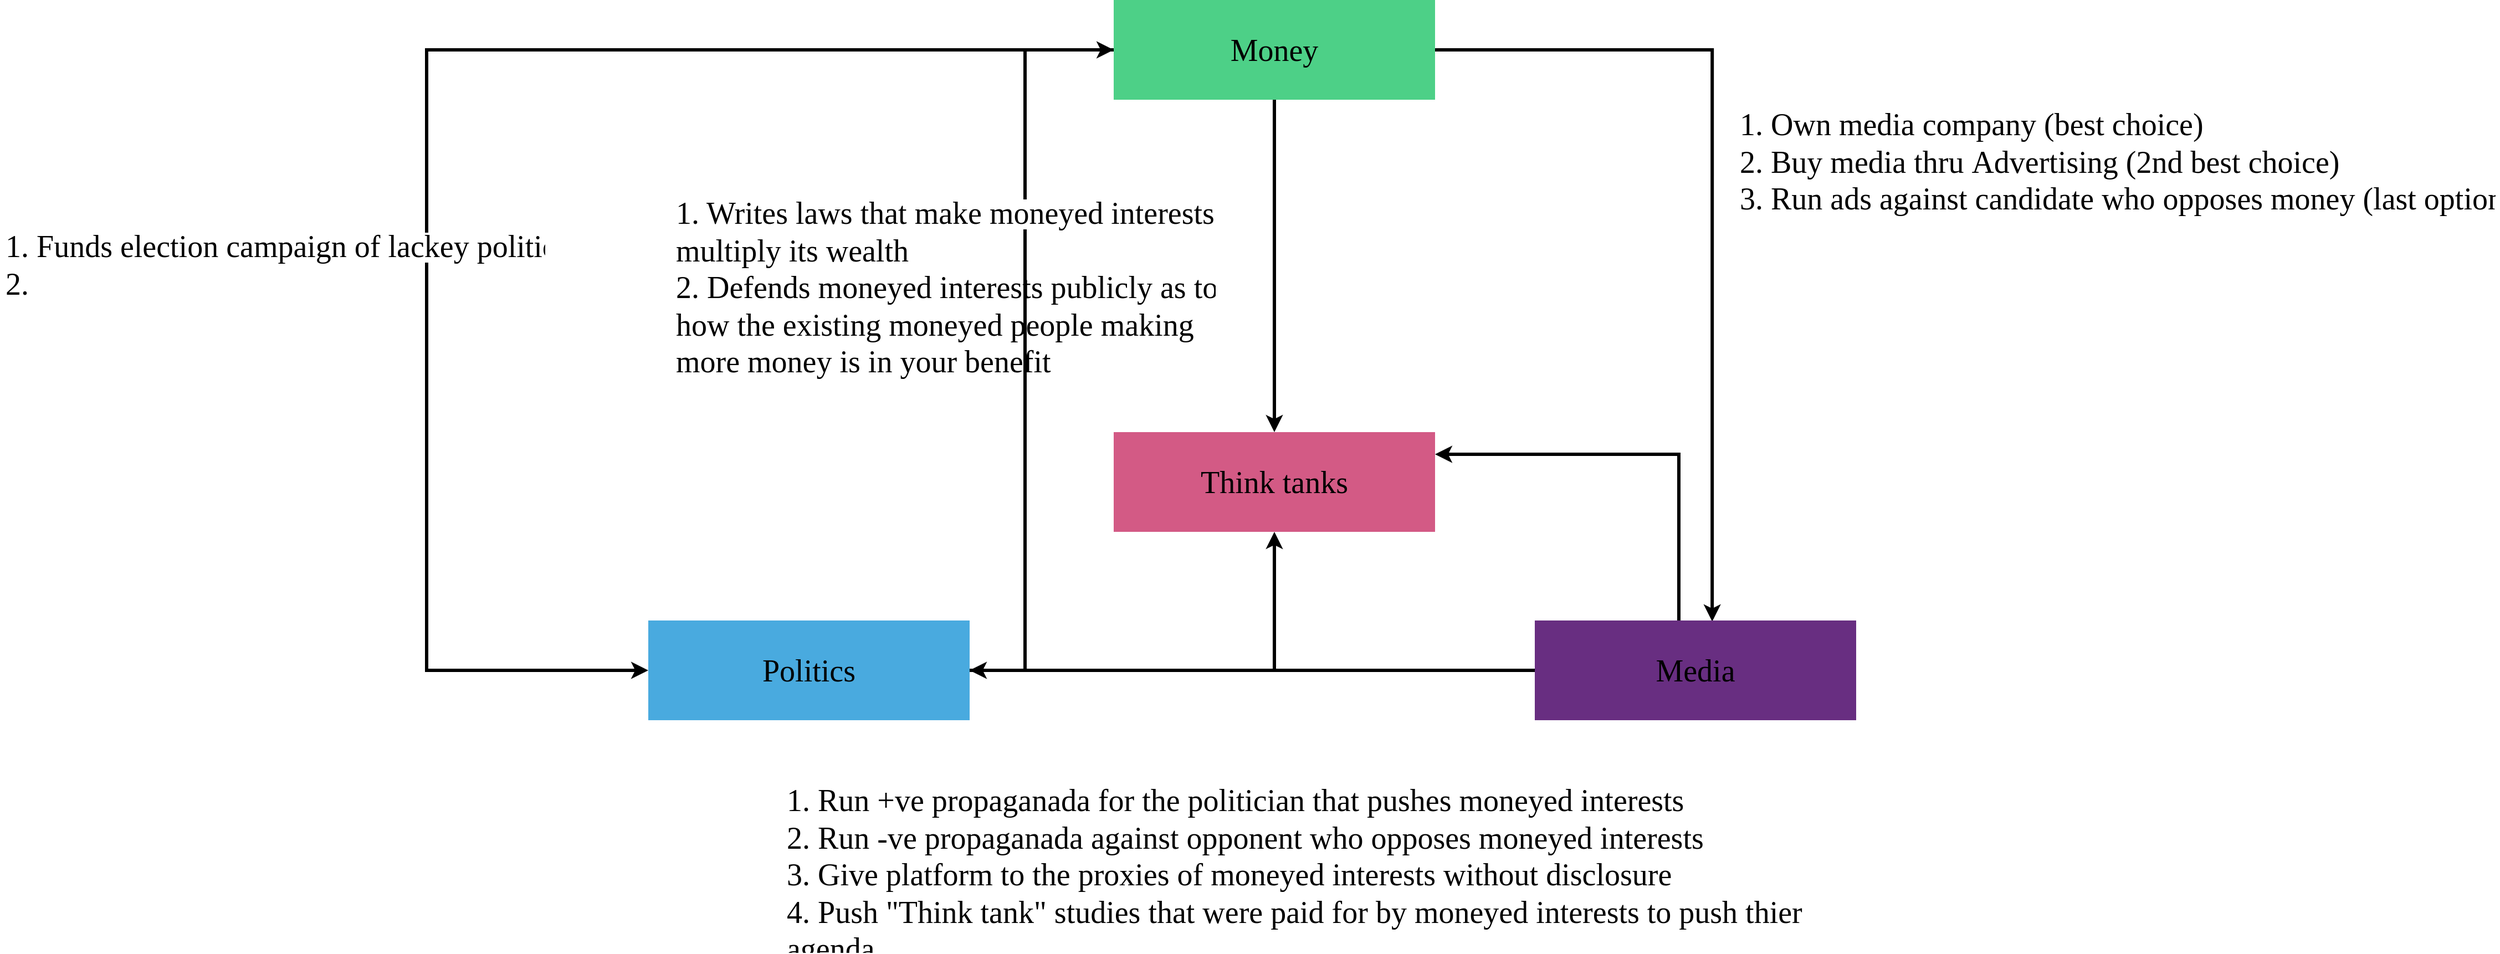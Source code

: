<mxfile version="12.6.5" type="device" pages="3"><diagram id="xjjjMg58si6Cx2HJO7Rf" name="Page-1"><mxGraphModel dx="5688" dy="881" grid="1" gridSize="10" guides="1" tooltips="1" connect="1" arrows="1" fold="1" page="1" pageScale="1" pageWidth="4266" pageHeight="2666" math="0" shadow="0"><root><mxCell id="0"/><mxCell id="1" parent="0"/><mxCell id="NMvv_HqMHdP8LS9QSv45-2" style="edgeStyle=orthogonalEdgeStyle;rounded=0;orthogonalLoop=1;jettySize=auto;html=1;strokeWidth=3;endArrow=none;endFill=0;startArrow=classic;startFill=1;" parent="1" source="4i0J0mLA20GYw-6tDHiF-1" target="4i0J0mLA20GYw-6tDHiF-2" edge="1"><mxGeometry relative="1" as="geometry"><Array as="points"><mxPoint x="860" y="245"/><mxPoint x="860" y="805"/></Array></mxGeometry></mxCell><mxCell id="NMvv_HqMHdP8LS9QSv45-3" style="edgeStyle=orthogonalEdgeStyle;rounded=0;orthogonalLoop=1;jettySize=auto;html=1;entryX=0.552;entryY=0.011;entryDx=0;entryDy=0;entryPerimeter=0;strokeWidth=3;" parent="1" source="4i0J0mLA20GYw-6tDHiF-1" target="4i0J0mLA20GYw-6tDHiF-3" edge="1"><mxGeometry relative="1" as="geometry"><Array as="points"><mxPoint x="1480" y="245"/></Array></mxGeometry></mxCell><mxCell id="NMvv_HqMHdP8LS9QSv45-13" style="edgeStyle=orthogonalEdgeStyle;rounded=0;orthogonalLoop=1;jettySize=auto;html=1;startArrow=none;startFill=0;endArrow=classic;endFill=1;strokeWidth=3;" parent="1" source="4i0J0mLA20GYw-6tDHiF-1" target="NMvv_HqMHdP8LS9QSv45-7" edge="1"><mxGeometry relative="1" as="geometry"/></mxCell><mxCell id="NMvv_HqMHdP8LS9QSv45-14" style="edgeStyle=orthogonalEdgeStyle;rounded=0;orthogonalLoop=1;jettySize=auto;html=1;startArrow=none;startFill=0;endArrow=classic;endFill=1;strokeWidth=3;" parent="1" source="4i0J0mLA20GYw-6tDHiF-1" target="4i0J0mLA20GYw-6tDHiF-2" edge="1"><mxGeometry relative="1" as="geometry"><mxPoint x="510" y="810" as="targetPoint"/><Array as="points"><mxPoint x="320" y="245"/><mxPoint x="320" y="805"/></Array></mxGeometry></mxCell><mxCell id="4i0J0mLA20GYw-6tDHiF-1" value="&lt;font face=&quot;Crimson Pro Light&quot; style=&quot;font-size: 28px&quot;&gt;Money&lt;/font&gt;" style="rounded=0;whiteSpace=wrap;html=1;strokeWidth=3;fillColor=#4dd087;strokeColor=none;" parent="1" vertex="1"><mxGeometry x="940" y="200" width="290" height="90" as="geometry"/></mxCell><mxCell id="NMvv_HqMHdP8LS9QSv45-16" style="edgeStyle=orthogonalEdgeStyle;rounded=0;orthogonalLoop=1;jettySize=auto;html=1;entryX=0.5;entryY=1;entryDx=0;entryDy=0;startArrow=none;startFill=0;endArrow=classic;endFill=1;strokeWidth=3;" parent="1" source="4i0J0mLA20GYw-6tDHiF-2" target="NMvv_HqMHdP8LS9QSv45-7" edge="1"><mxGeometry relative="1" as="geometry"/></mxCell><mxCell id="4i0J0mLA20GYw-6tDHiF-2" value="&lt;font face=&quot;Crimson Pro Light&quot; style=&quot;font-size: 28px&quot;&gt;Politics&lt;/font&gt;" style="rounded=0;whiteSpace=wrap;html=1;strokeWidth=3;strokeColor=none;fillColor=#49aadf;" parent="1" vertex="1"><mxGeometry x="520" y="760" width="290" height="90" as="geometry"/></mxCell><mxCell id="NMvv_HqMHdP8LS9QSv45-4" style="edgeStyle=orthogonalEdgeStyle;rounded=0;orthogonalLoop=1;jettySize=auto;html=1;strokeWidth=3;" parent="1" source="4i0J0mLA20GYw-6tDHiF-3" target="4i0J0mLA20GYw-6tDHiF-2" edge="1"><mxGeometry relative="1" as="geometry"/></mxCell><mxCell id="NMvv_HqMHdP8LS9QSv45-5" value="&lt;font style=&quot;font-size: 28px&quot; face=&quot;Crimson Pro Light&quot;&gt;&lt;br&gt;&lt;/font&gt;" style="text;html=1;resizable=0;points=[];align=center;verticalAlign=middle;labelBackgroundColor=#ffffff;" parent="NMvv_HqMHdP8LS9QSv45-4" vertex="1" connectable="0"><mxGeometry x="-0.166" y="3" relative="1" as="geometry"><mxPoint x="-22" y="57" as="offset"/></mxGeometry></mxCell><mxCell id="NMvv_HqMHdP8LS9QSv45-17" style="edgeStyle=orthogonalEdgeStyle;rounded=0;orthogonalLoop=1;jettySize=auto;html=1;startArrow=none;startFill=0;endArrow=classic;endFill=1;strokeWidth=3;" parent="1" source="4i0J0mLA20GYw-6tDHiF-3" target="NMvv_HqMHdP8LS9QSv45-7" edge="1"><mxGeometry relative="1" as="geometry"><Array as="points"><mxPoint x="1450" y="610"/><mxPoint x="1230" y="610"/></Array></mxGeometry></mxCell><mxCell id="4i0J0mLA20GYw-6tDHiF-3" value="&lt;font face=&quot;Crimson Pro Light&quot; style=&quot;font-size: 28px&quot;&gt;Media&lt;/font&gt;" style="rounded=0;whiteSpace=wrap;html=1;strokeWidth=3;strokeColor=none;fillColor=#682e81;" parent="1" vertex="1"><mxGeometry x="1320" y="760" width="290" height="90" as="geometry"/></mxCell><mxCell id="NMvv_HqMHdP8LS9QSv45-7" value="&lt;font face=&quot;Crimson Pro Light&quot; style=&quot;font-size: 28px&quot;&gt;Think tanks&lt;/font&gt;" style="rounded=0;whiteSpace=wrap;html=1;strokeWidth=3;strokeColor=none;fillColor=#d35a85;" parent="1" vertex="1"><mxGeometry x="940" y="590" width="290" height="90" as="geometry"/></mxCell><mxCell id="NMvv_HqMHdP8LS9QSv45-10" value="&lt;h1&gt;&lt;span style=&quot;text-align: center ; background-color: rgb(255 , 255 , 255)&quot;&gt;&lt;font face=&quot;crimson pro light&quot;&gt;&lt;span style=&quot;font-size: 28px ; font-weight: 400 ; white-space: nowrap&quot;&gt;1. Own media company (best choice)&lt;/span&gt;&lt;/font&gt;&lt;br&gt;&lt;font face=&quot;crimson pro light&quot;&gt;&lt;span style=&quot;font-size: 28px ; font-weight: 400 ; white-space: nowrap&quot;&gt;2. Buy media thru&amp;nbsp;&lt;/span&gt;&lt;/font&gt;&lt;/span&gt;&lt;span style=&quot;text-align: center&quot;&gt;&lt;font face=&quot;crimson pro light&quot;&gt;&lt;span style=&quot;font-size: 28px ; font-weight: 400 ; white-space: nowrap ; background-color: rgb(255 , 255 , 255)&quot;&gt;Advertising (2nd best choice)&lt;br&gt;3. Run ads against candidate who opposes money (last option)&lt;/span&gt;&lt;/font&gt;&lt;/span&gt;&lt;/h1&gt;" style="text;html=1;strokeColor=none;fillColor=none;spacing=5;spacingTop=-20;whiteSpace=wrap;overflow=hidden;rounded=0;" parent="1" vertex="1"><mxGeometry x="1500" y="290" width="690" height="110" as="geometry"/></mxCell><mxCell id="NMvv_HqMHdP8LS9QSv45-11" value="&lt;h1&gt;&lt;span style=&quot;text-align: center ; background-color: rgb(255 , 255 , 255)&quot;&gt;&lt;font face=&quot;crimson pro light&quot;&gt;&lt;span style=&quot;font-size: 28px ; font-weight: 400 ; white-space: nowrap&quot;&gt;1.&amp;nbsp;&lt;/span&gt;&lt;/font&gt;&lt;/span&gt;&lt;font face=&quot;crimson pro light&quot;&gt;&lt;span style=&quot;font-size: 28px ; font-weight: 400 ; white-space: nowrap&quot;&gt;Run +ve propaganada for the politician that pushes moneyed interests&lt;br&gt;2.&amp;nbsp;&lt;/span&gt;&lt;/font&gt;&lt;font face=&quot;crimson pro light&quot;&gt;&lt;span style=&quot;font-size: 28px ; font-weight: normal ; white-space: nowrap&quot;&gt;Run -ve propaganada against opponent &lt;/span&gt;&lt;span style=&quot;font-size: 28px ; font-weight: 400 ; white-space: nowrap&quot;&gt;who opposes moneyed interests&lt;br&gt;&lt;/span&gt;&lt;span style=&quot;font-weight: normal&quot;&gt;&lt;font style=&quot;font-size: 28px&quot;&gt;3. Give platform to the proxies of moneyed interests without disclosure&lt;br&gt;4. Push &quot;Think tank&quot; studies that were paid for by moneyed interests to push thier agenda&lt;/font&gt;&lt;/span&gt;&lt;/font&gt;&lt;/h1&gt;" style="text;html=1;strokeColor=none;fillColor=none;spacing=5;spacingTop=-20;whiteSpace=wrap;overflow=hidden;rounded=0;" parent="1" vertex="1"><mxGeometry x="640" y="900" width="1010" height="160" as="geometry"/></mxCell><mxCell id="NMvv_HqMHdP8LS9QSv45-12" value="&lt;h1&gt;&lt;span style=&quot;text-align: center ; background-color: rgb(255 , 255 , 255)&quot;&gt;&lt;font face=&quot;crimson pro light&quot;&gt;&lt;span style=&quot;font-size: 28px ; font-weight: 400 ; white-space: nowrap&quot;&gt;1. Writes laws that make moneyed interests&lt;br&gt;multiply its wealth&lt;br&gt;&lt;/span&gt;&lt;/font&gt;&lt;/span&gt;&lt;font face=&quot;crimson pro light&quot;&gt;&lt;span style=&quot;font-size: 28px ; font-weight: 400 ; white-space: nowrap&quot;&gt;2. Defends moneyed interests publicly as to&lt;br&gt;how the existing moneyed people making&lt;br&gt;more money is in your benefit&lt;br&gt;&lt;/span&gt;&lt;/font&gt;&lt;/h1&gt;" style="text;html=1;strokeColor=none;fillColor=none;spacing=5;spacingTop=-20;whiteSpace=wrap;overflow=hidden;rounded=0;" parent="1" vertex="1"><mxGeometry x="540" y="370" width="495" height="180" as="geometry"/></mxCell><mxCell id="NMvv_HqMHdP8LS9QSv45-15" value="&lt;h1&gt;&lt;span style=&quot;text-align: center ; background-color: rgb(255 , 255 , 255)&quot;&gt;&lt;font face=&quot;crimson pro light&quot;&gt;&lt;span style=&quot;font-size: 28px ; font-weight: 400 ; white-space: nowrap&quot;&gt;1. Funds election campaign of lackey politicans&lt;br&gt;&lt;/span&gt;&lt;/font&gt;&lt;/span&gt;&lt;font face=&quot;crimson pro light&quot;&gt;&lt;span style=&quot;font-size: 28px ; font-weight: 400 ; white-space: nowrap&quot;&gt;2.&amp;nbsp;&lt;br&gt;&lt;/span&gt;&lt;/font&gt;&lt;/h1&gt;" style="text;html=1;strokeColor=none;fillColor=none;spacing=5;spacingTop=-20;whiteSpace=wrap;overflow=hidden;rounded=0;" parent="1" vertex="1"><mxGeometry x="-65" y="400" width="495" height="180" as="geometry"/></mxCell></root></mxGraphModel></diagram><diagram id="6R_E39w9lxn95NyxLZW4" name="Page-2"><mxGraphModel dx="1422" dy="881" grid="1" gridSize="10" guides="1" tooltips="1" connect="1" arrows="1" fold="1" page="1" pageScale="1" pageWidth="827" pageHeight="1169" math="0" shadow="0"><root><mxCell id="lozeC6BlsdM1F_9VDA0L-0"/><mxCell id="lozeC6BlsdM1F_9VDA0L-1" parent="lozeC6BlsdM1F_9VDA0L-0"/><mxCell id="CxOxGcOcO-i18q2MxwR--4" style="edgeStyle=orthogonalEdgeStyle;rounded=0;orthogonalLoop=1;jettySize=auto;html=1;fontFamily=Crimson Pro Light;fontSize=40;fontColor=#FFFFFF;strokeWidth=4;exitX=0.25;exitY=1;exitDx=0;exitDy=0;" parent="lozeC6BlsdM1F_9VDA0L-1" source="CxOxGcOcO-i18q2MxwR--0" target="CxOxGcOcO-i18q2MxwR--3" edge="1"><mxGeometry relative="1" as="geometry"><Array as="points"><mxPoint x="573" y="270"/><mxPoint x="165" y="270"/></Array></mxGeometry></mxCell><mxCell id="CxOxGcOcO-i18q2MxwR--21" value="&lt;font color=&quot;#000000&quot;&gt;Buy&lt;/font&gt;" style="text;html=1;align=center;verticalAlign=middle;resizable=0;points=[];labelBackgroundColor=#ffffff;fontSize=40;fontFamily=Crimson Pro Light;fontColor=#FFFFFF;" parent="CxOxGcOcO-i18q2MxwR--4" vertex="1" connectable="0"><mxGeometry x="0.011" y="-3" relative="1" as="geometry"><mxPoint x="1" as="offset"/></mxGeometry></mxCell><mxCell id="CxOxGcOcO-i18q2MxwR--5" style="edgeStyle=orthogonalEdgeStyle;rounded=0;orthogonalLoop=1;jettySize=auto;html=1;strokeWidth=4;fontFamily=Crimson Pro Light;fontSize=40;fontColor=#FFFFFF;" parent="lozeC6BlsdM1F_9VDA0L-1" source="CxOxGcOcO-i18q2MxwR--0" target="CxOxGcOcO-i18q2MxwR--2" edge="1"><mxGeometry relative="1" as="geometry"/></mxCell><mxCell id="CxOxGcOcO-i18q2MxwR--20" value="&lt;font color=&quot;#000000&quot;&gt;Buy&lt;/font&gt;" style="text;html=1;align=center;verticalAlign=middle;resizable=0;points=[];labelBackgroundColor=#ffffff;fontSize=40;fontFamily=Crimson Pro Light;fontColor=#FFFFFF;" parent="CxOxGcOcO-i18q2MxwR--5" vertex="1" connectable="0"><mxGeometry x="0.221" y="-2" relative="1" as="geometry"><mxPoint as="offset"/></mxGeometry></mxCell><mxCell id="CxOxGcOcO-i18q2MxwR--6" style="edgeStyle=orthogonalEdgeStyle;rounded=0;orthogonalLoop=1;jettySize=auto;html=1;strokeWidth=4;fontFamily=Crimson Pro Light;fontSize=40;fontColor=#FFFFFF;exitX=0.75;exitY=1;exitDx=0;exitDy=0;" parent="lozeC6BlsdM1F_9VDA0L-1" source="CxOxGcOcO-i18q2MxwR--0" target="CxOxGcOcO-i18q2MxwR--1" edge="1"><mxGeometry relative="1" as="geometry"><Array as="points"><mxPoint x="718" y="270"/><mxPoint x="1085" y="270"/></Array></mxGeometry></mxCell><mxCell id="CxOxGcOcO-i18q2MxwR--18" value="&lt;font color=&quot;#000000&quot;&gt;Buy&lt;/font&gt;" style="text;html=1;align=center;verticalAlign=middle;resizable=0;points=[];labelBackgroundColor=#ffffff;fontSize=40;fontFamily=Crimson Pro Light;fontColor=#FFFFFF;" parent="CxOxGcOcO-i18q2MxwR--6" vertex="1" connectable="0"><mxGeometry x="-0.039" y="3" relative="1" as="geometry"><mxPoint x="1" as="offset"/></mxGeometry></mxCell><mxCell id="CxOxGcOcO-i18q2MxwR--0" value="&lt;font style=&quot;font-size: 40px;&quot;&gt;Money&lt;/font&gt;" style="rounded=0;whiteSpace=wrap;html=1;strokeWidth=3;fillColor=#4dd087;strokeColor=none;fontColor=#FFFFFF;fontFamily=Crimson Pro Light;fontSize=40;" parent="lozeC6BlsdM1F_9VDA0L-1" vertex="1"><mxGeometry x="500" y="60" width="290" height="130" as="geometry"/></mxCell><mxCell id="CxOxGcOcO-i18q2MxwR--9" style="edgeStyle=orthogonalEdgeStyle;rounded=0;orthogonalLoop=1;jettySize=auto;html=1;strokeWidth=4;fontFamily=Crimson Pro Light;fontSize=40;fontColor=#FFFFFF;entryX=0.875;entryY=0.5;entryDx=0;entryDy=0;entryPerimeter=0;" parent="lozeC6BlsdM1F_9VDA0L-1" source="CxOxGcOcO-i18q2MxwR--1" target="CxOxGcOcO-i18q2MxwR--7" edge="1"><mxGeometry relative="1" as="geometry"><Array as="points"><mxPoint x="1085" y="905"/><mxPoint x="867" y="905"/><mxPoint x="867" y="872"/><mxPoint x="869" y="872"/><mxPoint x="869" y="905"/></Array></mxGeometry></mxCell><mxCell id="CxOxGcOcO-i18q2MxwR--23" value="&lt;font color=&quot;#000000&quot;&gt;Build&lt;/font&gt;" style="text;html=1;align=center;verticalAlign=middle;resizable=0;points=[];labelBackgroundColor=#ffffff;fontSize=40;fontFamily=Crimson Pro Light;fontColor=#FFFFFF;" parent="CxOxGcOcO-i18q2MxwR--9" vertex="1" connectable="0"><mxGeometry x="-0.25" y="2" relative="1" as="geometry"><mxPoint as="offset"/></mxGeometry></mxCell><mxCell id="CxOxGcOcO-i18q2MxwR--13" style="edgeStyle=orthogonalEdgeStyle;rounded=0;orthogonalLoop=1;jettySize=auto;html=1;entryX=0;entryY=0.5;entryDx=0;entryDy=0;strokeWidth=4;fontFamily=Crimson Pro Light;fontSize=40;fontColor=#FFFFFF;exitX=0.75;exitY=1;exitDx=0;exitDy=0;" parent="lozeC6BlsdM1F_9VDA0L-1" source="CxOxGcOcO-i18q2MxwR--1" target="CxOxGcOcO-i18q2MxwR--12" edge="1"><mxGeometry relative="1" as="geometry"><Array as="points"><mxPoint x="1158" y="745"/></Array></mxGeometry></mxCell><mxCell id="CxOxGcOcO-i18q2MxwR--16" style="edgeStyle=orthogonalEdgeStyle;rounded=0;orthogonalLoop=1;jettySize=auto;html=1;entryX=0.25;entryY=1;entryDx=0;entryDy=0;strokeWidth=4;fontFamily=Crimson Pro Light;fontSize=40;fontColor=#FFFFFF;" parent="lozeC6BlsdM1F_9VDA0L-1" source="CxOxGcOcO-i18q2MxwR--1" target="CxOxGcOcO-i18q2MxwR--14" edge="1"><mxGeometry relative="1" as="geometry"><Array as="points"><mxPoint x="1323" y="525"/></Array></mxGeometry></mxCell><mxCell id="CxOxGcOcO-i18q2MxwR--25" value="&lt;font color=&quot;#000000&quot;&gt;Write&lt;/font&gt;" style="text;html=1;align=center;verticalAlign=middle;resizable=0;points=[];labelBackgroundColor=#ffffff;fontSize=40;fontFamily=Crimson Pro Light;fontColor=#FFFFFF;" parent="CxOxGcOcO-i18q2MxwR--16" vertex="1" connectable="0"><mxGeometry x="0.153" y="4" relative="1" as="geometry"><mxPoint as="offset"/></mxGeometry></mxCell><mxCell id="CxOxGcOcO-i18q2MxwR--1" value="&lt;font style=&quot;font-size: 40px;&quot;&gt;Politics&lt;/font&gt;" style="rounded=0;whiteSpace=wrap;html=1;strokeWidth=3;strokeColor=none;fillColor=#49aadf;fontColor=#FFFFFF;fontFamily=Crimson Pro Light;fontSize=40;" parent="lozeC6BlsdM1F_9VDA0L-1" vertex="1"><mxGeometry x="940" y="480" width="290" height="90" as="geometry"/></mxCell><mxCell id="CxOxGcOcO-i18q2MxwR--10" style="edgeStyle=orthogonalEdgeStyle;rounded=0;orthogonalLoop=1;jettySize=auto;html=1;entryX=0.4;entryY=0.1;entryDx=0;entryDy=0;entryPerimeter=0;strokeWidth=4;fontFamily=Crimson Pro Light;fontSize=40;fontColor=#FFFFFF;" parent="lozeC6BlsdM1F_9VDA0L-1" source="CxOxGcOcO-i18q2MxwR--2" target="CxOxGcOcO-i18q2MxwR--7" edge="1"><mxGeometry relative="1" as="geometry"><Array as="points"><mxPoint x="646" y="630"/><mxPoint x="646" y="630"/></Array></mxGeometry></mxCell><mxCell id="CxOxGcOcO-i18q2MxwR--22" value="&lt;font color=&quot;#000000&quot;&gt;Build&lt;/font&gt;" style="text;html=1;align=center;verticalAlign=middle;resizable=0;points=[];labelBackgroundColor=#ffffff;fontSize=40;fontFamily=Crimson Pro Light;fontColor=#FFFFFF;" parent="CxOxGcOcO-i18q2MxwR--10" vertex="1" connectable="0"><mxGeometry x="0.192" y="-3" relative="1" as="geometry"><mxPoint as="offset"/></mxGeometry></mxCell><mxCell id="CxOxGcOcO-i18q2MxwR--2" value="&lt;font style=&quot;font-size: 40px;&quot;&gt;Media&lt;/font&gt;" style="rounded=0;whiteSpace=wrap;html=1;strokeWidth=3;strokeColor=none;fillColor=#682e81;fontColor=#FFFFFF;fontFamily=Crimson Pro Light;fontSize=40;" parent="lozeC6BlsdM1F_9VDA0L-1" vertex="1"><mxGeometry x="500" y="480" width="290" height="90" as="geometry"/></mxCell><mxCell id="CxOxGcOcO-i18q2MxwR--8" style="edgeStyle=orthogonalEdgeStyle;rounded=0;orthogonalLoop=1;jettySize=auto;html=1;strokeWidth=4;fontFamily=Crimson Pro Light;fontSize=40;fontColor=#FFFFFF;entryX=0.07;entryY=0.4;entryDx=0;entryDy=0;entryPerimeter=0;" parent="lozeC6BlsdM1F_9VDA0L-1" source="CxOxGcOcO-i18q2MxwR--3" target="CxOxGcOcO-i18q2MxwR--7" edge="1"><mxGeometry relative="1" as="geometry"><Array as="points"><mxPoint x="165" y="878"/></Array></mxGeometry></mxCell><mxCell id="CxOxGcOcO-i18q2MxwR--24" value="&lt;font color=&quot;#000000&quot;&gt;Build&lt;/font&gt;" style="text;html=1;align=center;verticalAlign=middle;resizable=0;points=[];labelBackgroundColor=#ffffff;fontSize=40;fontFamily=Crimson Pro Light;fontColor=#FFFFFF;" parent="CxOxGcOcO-i18q2MxwR--8" vertex="1" connectable="0"><mxGeometry x="-0.579" y="-7" relative="1" as="geometry"><mxPoint as="offset"/></mxGeometry></mxCell><mxCell id="CxOxGcOcO-i18q2MxwR--3" value="&lt;font style=&quot;font-size: 40px;&quot;&gt;Think tanks&lt;/font&gt;" style="rounded=0;whiteSpace=wrap;html=1;strokeWidth=3;strokeColor=none;fillColor=#d35a85;fontColor=#FFFFFF;fontFamily=Crimson Pro Light;fontSize=40;" parent="lozeC6BlsdM1F_9VDA0L-1" vertex="1"><mxGeometry x="20" y="480" width="290" height="90" as="geometry"/></mxCell><mxCell id="CxOxGcOcO-i18q2MxwR--11" style="edgeStyle=orthogonalEdgeStyle;rounded=0;orthogonalLoop=1;jettySize=auto;html=1;strokeWidth=4;fontFamily=Crimson Pro Light;fontSize=40;fontColor=#FFFFFF;exitX=0.55;exitY=0.95;exitDx=0;exitDy=0;exitPerimeter=0;entryX=0.5;entryY=1;entryDx=0;entryDy=0;" parent="lozeC6BlsdM1F_9VDA0L-1" source="CxOxGcOcO-i18q2MxwR--7" target="CxOxGcOcO-i18q2MxwR--12" edge="1"><mxGeometry relative="1" as="geometry"><mxPoint x="1560" y="820" as="targetPoint"/><Array as="points"><mxPoint x="716" y="1110"/><mxPoint x="1455" y="1110"/></Array></mxGeometry></mxCell><mxCell id="CxOxGcOcO-i18q2MxwR--7" value="Propaganda" style="ellipse;shape=cloud;whiteSpace=wrap;html=1;fillColor=#ff9900;fontFamily=Crimson Pro Light;fontSize=40;fontColor=#FFFFFF;strokeColor=none;" parent="lozeC6BlsdM1F_9VDA0L-1" vertex="1"><mxGeometry x="460" y="770" width="465" height="270" as="geometry"/></mxCell><mxCell id="CxOxGcOcO-i18q2MxwR--15" style="edgeStyle=orthogonalEdgeStyle;rounded=0;orthogonalLoop=1;jettySize=auto;html=1;strokeWidth=4;fontFamily=Crimson Pro Light;fontSize=40;fontColor=#FFFFFF;entryX=0.75;entryY=1;entryDx=0;entryDy=0;exitX=0.75;exitY=0;exitDx=0;exitDy=0;" parent="lozeC6BlsdM1F_9VDA0L-1" source="CxOxGcOcO-i18q2MxwR--12" target="CxOxGcOcO-i18q2MxwR--14" edge="1"><mxGeometry relative="1" as="geometry"><mxPoint x="1475" y="320" as="targetPoint"/></mxGeometry></mxCell><mxCell id="CxOxGcOcO-i18q2MxwR--12" value="Win elections" style="rounded=0;whiteSpace=wrap;html=1;strokeWidth=3;strokeColor=none;fillColor=#002060;fontColor=#FFFFFF;fontFamily=Crimson Pro Light;fontSize=40;" parent="lozeC6BlsdM1F_9VDA0L-1" vertex="1"><mxGeometry x="1310" y="700" width="290" height="90" as="geometry"/></mxCell><mxCell id="CxOxGcOcO-i18q2MxwR--17" style="edgeStyle=orthogonalEdgeStyle;rounded=0;orthogonalLoop=1;jettySize=auto;html=1;strokeWidth=4;fontFamily=Crimson Pro Light;fontSize=40;fontColor=#FFFFFF;" parent="lozeC6BlsdM1F_9VDA0L-1" source="CxOxGcOcO-i18q2MxwR--14" target="CxOxGcOcO-i18q2MxwR--0" edge="1"><mxGeometry relative="1" as="geometry"><Array as="points"><mxPoint x="1100" y="125"/><mxPoint x="1100" y="125"/></Array></mxGeometry></mxCell><mxCell id="CxOxGcOcO-i18q2MxwR--14" value="Laws&lt;br&gt;to increase money" style="rounded=0;whiteSpace=wrap;html=1;strokeWidth=3;strokeColor=none;fillColor=#002060;fontColor=#FFFFFF;fontFamily=Crimson Pro Light;fontSize=40;" parent="lozeC6BlsdM1F_9VDA0L-1" vertex="1"><mxGeometry x="1220" y="55" width="410" height="180" as="geometry"/></mxCell></root></mxGraphModel></diagram><diagram id="Qzs3WL5_KS4L4IEr2Mss" name="phases"><mxGraphModel dx="1422" dy="881" grid="1" gridSize="10" guides="1" tooltips="1" connect="1" arrows="1" fold="1" page="1" pageScale="1" pageWidth="827" pageHeight="1169" math="0" shadow="0"><root><mxCell id="YPyrU1JyYZfxf22VjIWA-0"/><mxCell id="YPyrU1JyYZfxf22VjIWA-1" parent="YPyrU1JyYZfxf22VjIWA-0"/><mxCell id="x_EC1WGEfplQOG-3jV_l-1" value="" style="rounded=0;whiteSpace=wrap;html=1;strokeColor=none;" parent="YPyrU1JyYZfxf22VjIWA-1" vertex="1"><mxGeometry x="3" y="330" width="821" height="250" as="geometry"/></mxCell><mxCell id="R5kgs8EirOnyuBrHC26g-1" style="edgeStyle=orthogonalEdgeStyle;rounded=0;orthogonalLoop=1;jettySize=auto;html=1;entryX=0;entryY=0.5;entryDx=0;entryDy=0;strokeWidth=3;" parent="YPyrU1JyYZfxf22VjIWA-1" source="x1YiY5dF9u77DzbjSDLr-0" target="gTo4xLthSHS_2zOpj7x0-0" edge="1"><mxGeometry relative="1" as="geometry"/></mxCell><mxCell id="x1YiY5dF9u77DzbjSDLr-0" value="&lt;font style=&quot;font-size: 40px&quot;&gt;Incubate&lt;/font&gt;" style="rounded=0;whiteSpace=wrap;html=1;strokeWidth=3;fillColor=#4dd087;strokeColor=none;fontColor=#FFFFFF;fontFamily=Crimson Pro Light;fontSize=40;" parent="YPyrU1JyYZfxf22VjIWA-1" vertex="1"><mxGeometry x="10" y="400" width="200" height="90" as="geometry"/></mxCell><mxCell id="R5kgs8EirOnyuBrHC26g-2" style="edgeStyle=orthogonalEdgeStyle;rounded=0;orthogonalLoop=1;jettySize=auto;html=1;strokeWidth=3;" parent="YPyrU1JyYZfxf22VjIWA-1" source="gTo4xLthSHS_2zOpj7x0-0" target="R5kgs8EirOnyuBrHC26g-0" edge="1"><mxGeometry relative="1" as="geometry"/></mxCell><mxCell id="gTo4xLthSHS_2zOpj7x0-0" value="&lt;font style=&quot;font-size: 40px&quot;&gt;Dissiminate&lt;/font&gt;" style="rounded=0;whiteSpace=wrap;html=1;strokeWidth=3;strokeColor=none;fillColor=#d35a85;fontColor=#FFFFFF;fontFamily=Crimson Pro Light;fontSize=40;" parent="YPyrU1JyYZfxf22VjIWA-1" vertex="1"><mxGeometry x="300" y="400" width="210" height="90" as="geometry"/></mxCell><mxCell id="R5kgs8EirOnyuBrHC26g-0" value="&lt;font style=&quot;font-size: 40px&quot;&gt;Execute&lt;/font&gt;" style="rounded=0;whiteSpace=wrap;html=1;strokeWidth=3;strokeColor=none;fillColor=#49aadf;fontColor=#FFFFFF;fontFamily=Crimson Pro Light;fontSize=40;" parent="YPyrU1JyYZfxf22VjIWA-1" vertex="1"><mxGeometry x="590" y="400" width="220" height="90" as="geometry"/></mxCell><mxCell id="x_EC1WGEfplQOG-3jV_l-0" value="&lt;h1 style=&quot;text-align: center&quot;&gt;&lt;font face=&quot;crimson pro light&quot;&gt;&lt;span style=&quot;font-size: 28px ; font-weight: 400 ; white-space: nowrap ; background-color: rgb(255 , 255 , 255)&quot;&gt;Phases of every successful Idea&lt;/span&gt;&lt;/font&gt;&lt;/h1&gt;" style="text;html=1;strokeColor=none;fillColor=none;spacing=5;spacingTop=-20;whiteSpace=wrap;overflow=hidden;rounded=0;" parent="YPyrU1JyYZfxf22VjIWA-1" vertex="1"><mxGeometry x="233" y="520" width="344" height="50" as="geometry"/></mxCell></root></mxGraphModel></diagram></mxfile>
